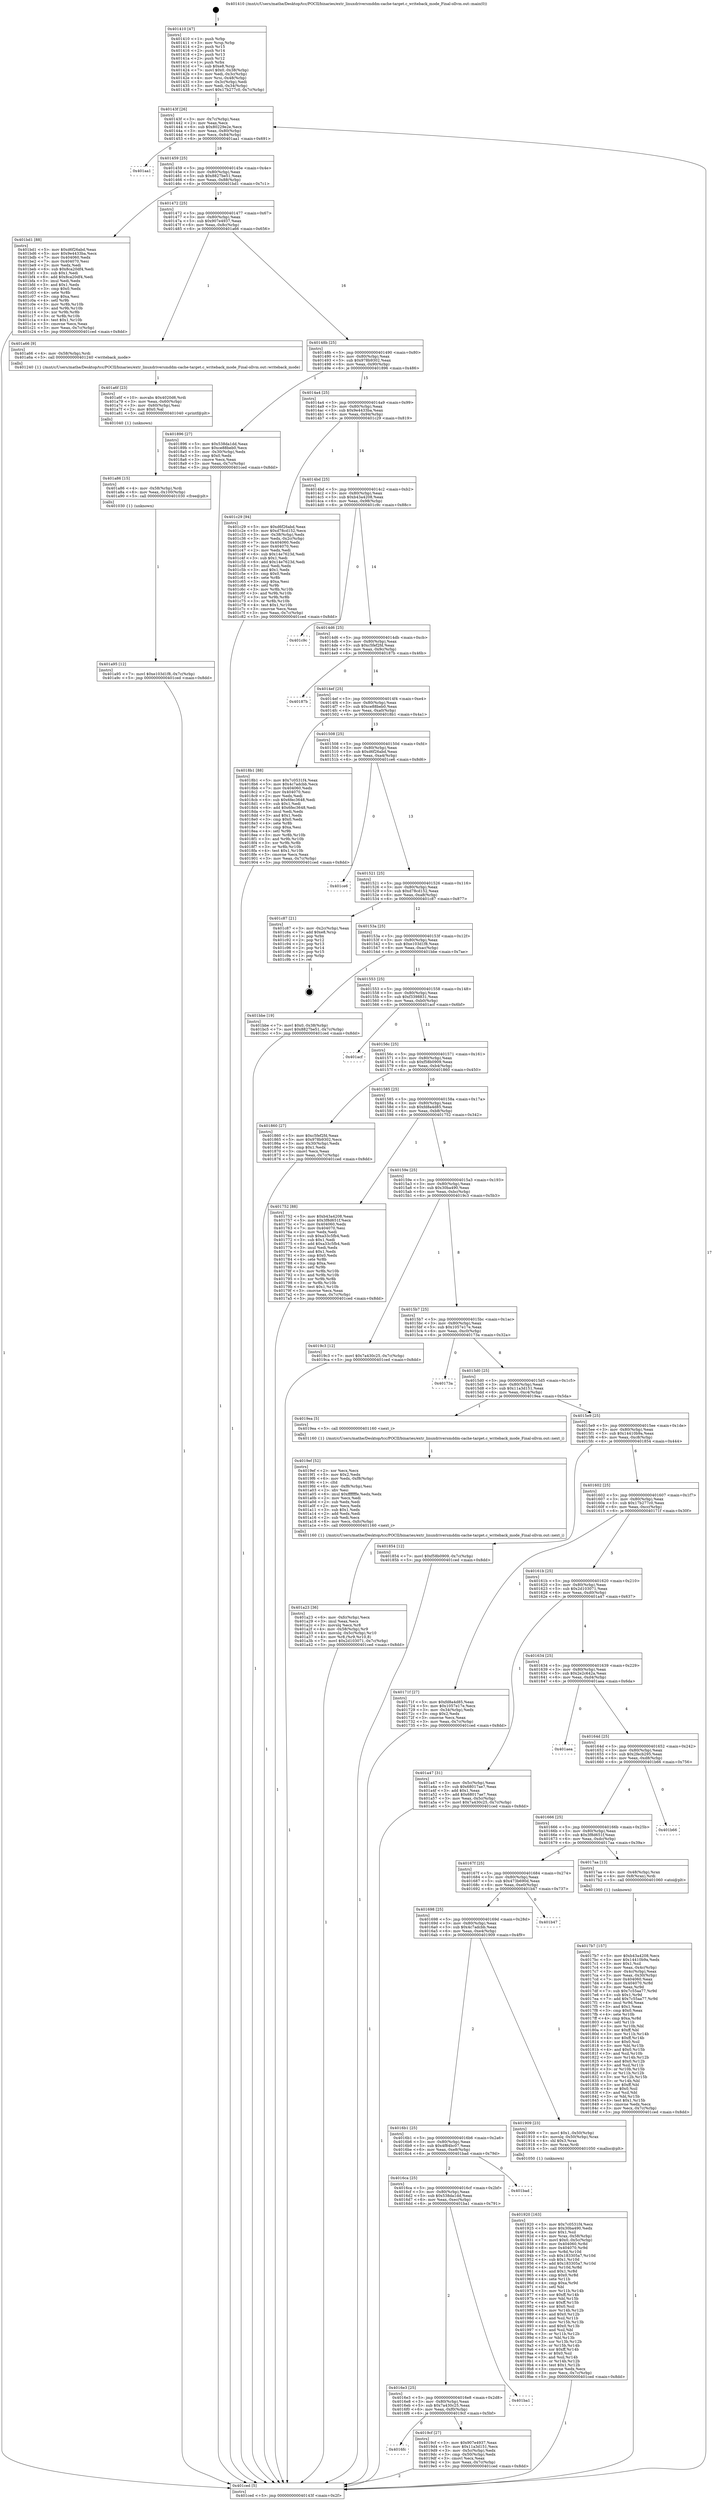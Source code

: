 digraph "0x401410" {
  label = "0x401410 (/mnt/c/Users/mathe/Desktop/tcc/POCII/binaries/extr_linuxdriversmddm-cache-target.c_writeback_mode_Final-ollvm.out::main(0))"
  labelloc = "t"
  node[shape=record]

  Entry [label="",width=0.3,height=0.3,shape=circle,fillcolor=black,style=filled]
  "0x40143f" [label="{
     0x40143f [26]\l
     | [instrs]\l
     &nbsp;&nbsp;0x40143f \<+3\>: mov -0x7c(%rbp),%eax\l
     &nbsp;&nbsp;0x401442 \<+2\>: mov %eax,%ecx\l
     &nbsp;&nbsp;0x401444 \<+6\>: sub $0x80229e2e,%ecx\l
     &nbsp;&nbsp;0x40144a \<+3\>: mov %eax,-0x80(%rbp)\l
     &nbsp;&nbsp;0x40144d \<+6\>: mov %ecx,-0x84(%rbp)\l
     &nbsp;&nbsp;0x401453 \<+6\>: je 0000000000401aa1 \<main+0x691\>\l
  }"]
  "0x401aa1" [label="{
     0x401aa1\l
  }", style=dashed]
  "0x401459" [label="{
     0x401459 [25]\l
     | [instrs]\l
     &nbsp;&nbsp;0x401459 \<+5\>: jmp 000000000040145e \<main+0x4e\>\l
     &nbsp;&nbsp;0x40145e \<+3\>: mov -0x80(%rbp),%eax\l
     &nbsp;&nbsp;0x401461 \<+5\>: sub $0x8827be51,%eax\l
     &nbsp;&nbsp;0x401466 \<+6\>: mov %eax,-0x88(%rbp)\l
     &nbsp;&nbsp;0x40146c \<+6\>: je 0000000000401bd1 \<main+0x7c1\>\l
  }"]
  Exit [label="",width=0.3,height=0.3,shape=circle,fillcolor=black,style=filled,peripheries=2]
  "0x401bd1" [label="{
     0x401bd1 [88]\l
     | [instrs]\l
     &nbsp;&nbsp;0x401bd1 \<+5\>: mov $0xd6f26abd,%eax\l
     &nbsp;&nbsp;0x401bd6 \<+5\>: mov $0x9e4433ba,%ecx\l
     &nbsp;&nbsp;0x401bdb \<+7\>: mov 0x404060,%edx\l
     &nbsp;&nbsp;0x401be2 \<+7\>: mov 0x404070,%esi\l
     &nbsp;&nbsp;0x401be9 \<+2\>: mov %edx,%edi\l
     &nbsp;&nbsp;0x401beb \<+6\>: sub $0x8ca20df4,%edi\l
     &nbsp;&nbsp;0x401bf1 \<+3\>: sub $0x1,%edi\l
     &nbsp;&nbsp;0x401bf4 \<+6\>: add $0x8ca20df4,%edi\l
     &nbsp;&nbsp;0x401bfa \<+3\>: imul %edi,%edx\l
     &nbsp;&nbsp;0x401bfd \<+3\>: and $0x1,%edx\l
     &nbsp;&nbsp;0x401c00 \<+3\>: cmp $0x0,%edx\l
     &nbsp;&nbsp;0x401c03 \<+4\>: sete %r8b\l
     &nbsp;&nbsp;0x401c07 \<+3\>: cmp $0xa,%esi\l
     &nbsp;&nbsp;0x401c0a \<+4\>: setl %r9b\l
     &nbsp;&nbsp;0x401c0e \<+3\>: mov %r8b,%r10b\l
     &nbsp;&nbsp;0x401c11 \<+3\>: and %r9b,%r10b\l
     &nbsp;&nbsp;0x401c14 \<+3\>: xor %r9b,%r8b\l
     &nbsp;&nbsp;0x401c17 \<+3\>: or %r8b,%r10b\l
     &nbsp;&nbsp;0x401c1a \<+4\>: test $0x1,%r10b\l
     &nbsp;&nbsp;0x401c1e \<+3\>: cmovne %ecx,%eax\l
     &nbsp;&nbsp;0x401c21 \<+3\>: mov %eax,-0x7c(%rbp)\l
     &nbsp;&nbsp;0x401c24 \<+5\>: jmp 0000000000401ced \<main+0x8dd\>\l
  }"]
  "0x401472" [label="{
     0x401472 [25]\l
     | [instrs]\l
     &nbsp;&nbsp;0x401472 \<+5\>: jmp 0000000000401477 \<main+0x67\>\l
     &nbsp;&nbsp;0x401477 \<+3\>: mov -0x80(%rbp),%eax\l
     &nbsp;&nbsp;0x40147a \<+5\>: sub $0x907e4937,%eax\l
     &nbsp;&nbsp;0x40147f \<+6\>: mov %eax,-0x8c(%rbp)\l
     &nbsp;&nbsp;0x401485 \<+6\>: je 0000000000401a66 \<main+0x656\>\l
  }"]
  "0x401a95" [label="{
     0x401a95 [12]\l
     | [instrs]\l
     &nbsp;&nbsp;0x401a95 \<+7\>: movl $0xe103d1f8,-0x7c(%rbp)\l
     &nbsp;&nbsp;0x401a9c \<+5\>: jmp 0000000000401ced \<main+0x8dd\>\l
  }"]
  "0x401a66" [label="{
     0x401a66 [9]\l
     | [instrs]\l
     &nbsp;&nbsp;0x401a66 \<+4\>: mov -0x58(%rbp),%rdi\l
     &nbsp;&nbsp;0x401a6a \<+5\>: call 0000000000401240 \<writeback_mode\>\l
     | [calls]\l
     &nbsp;&nbsp;0x401240 \{1\} (/mnt/c/Users/mathe/Desktop/tcc/POCII/binaries/extr_linuxdriversmddm-cache-target.c_writeback_mode_Final-ollvm.out::writeback_mode)\l
  }"]
  "0x40148b" [label="{
     0x40148b [25]\l
     | [instrs]\l
     &nbsp;&nbsp;0x40148b \<+5\>: jmp 0000000000401490 \<main+0x80\>\l
     &nbsp;&nbsp;0x401490 \<+3\>: mov -0x80(%rbp),%eax\l
     &nbsp;&nbsp;0x401493 \<+5\>: sub $0x978b9302,%eax\l
     &nbsp;&nbsp;0x401498 \<+6\>: mov %eax,-0x90(%rbp)\l
     &nbsp;&nbsp;0x40149e \<+6\>: je 0000000000401896 \<main+0x486\>\l
  }"]
  "0x401a86" [label="{
     0x401a86 [15]\l
     | [instrs]\l
     &nbsp;&nbsp;0x401a86 \<+4\>: mov -0x58(%rbp),%rdi\l
     &nbsp;&nbsp;0x401a8a \<+6\>: mov %eax,-0x100(%rbp)\l
     &nbsp;&nbsp;0x401a90 \<+5\>: call 0000000000401030 \<free@plt\>\l
     | [calls]\l
     &nbsp;&nbsp;0x401030 \{1\} (unknown)\l
  }"]
  "0x401896" [label="{
     0x401896 [27]\l
     | [instrs]\l
     &nbsp;&nbsp;0x401896 \<+5\>: mov $0x538da1dd,%eax\l
     &nbsp;&nbsp;0x40189b \<+5\>: mov $0xce88beb0,%ecx\l
     &nbsp;&nbsp;0x4018a0 \<+3\>: mov -0x30(%rbp),%edx\l
     &nbsp;&nbsp;0x4018a3 \<+3\>: cmp $0x0,%edx\l
     &nbsp;&nbsp;0x4018a6 \<+3\>: cmove %ecx,%eax\l
     &nbsp;&nbsp;0x4018a9 \<+3\>: mov %eax,-0x7c(%rbp)\l
     &nbsp;&nbsp;0x4018ac \<+5\>: jmp 0000000000401ced \<main+0x8dd\>\l
  }"]
  "0x4014a4" [label="{
     0x4014a4 [25]\l
     | [instrs]\l
     &nbsp;&nbsp;0x4014a4 \<+5\>: jmp 00000000004014a9 \<main+0x99\>\l
     &nbsp;&nbsp;0x4014a9 \<+3\>: mov -0x80(%rbp),%eax\l
     &nbsp;&nbsp;0x4014ac \<+5\>: sub $0x9e4433ba,%eax\l
     &nbsp;&nbsp;0x4014b1 \<+6\>: mov %eax,-0x94(%rbp)\l
     &nbsp;&nbsp;0x4014b7 \<+6\>: je 0000000000401c29 \<main+0x819\>\l
  }"]
  "0x401a6f" [label="{
     0x401a6f [23]\l
     | [instrs]\l
     &nbsp;&nbsp;0x401a6f \<+10\>: movabs $0x4020d6,%rdi\l
     &nbsp;&nbsp;0x401a79 \<+3\>: mov %eax,-0x60(%rbp)\l
     &nbsp;&nbsp;0x401a7c \<+3\>: mov -0x60(%rbp),%esi\l
     &nbsp;&nbsp;0x401a7f \<+2\>: mov $0x0,%al\l
     &nbsp;&nbsp;0x401a81 \<+5\>: call 0000000000401040 \<printf@plt\>\l
     | [calls]\l
     &nbsp;&nbsp;0x401040 \{1\} (unknown)\l
  }"]
  "0x401c29" [label="{
     0x401c29 [94]\l
     | [instrs]\l
     &nbsp;&nbsp;0x401c29 \<+5\>: mov $0xd6f26abd,%eax\l
     &nbsp;&nbsp;0x401c2e \<+5\>: mov $0xd78cd152,%ecx\l
     &nbsp;&nbsp;0x401c33 \<+3\>: mov -0x38(%rbp),%edx\l
     &nbsp;&nbsp;0x401c36 \<+3\>: mov %edx,-0x2c(%rbp)\l
     &nbsp;&nbsp;0x401c39 \<+7\>: mov 0x404060,%edx\l
     &nbsp;&nbsp;0x401c40 \<+7\>: mov 0x404070,%esi\l
     &nbsp;&nbsp;0x401c47 \<+2\>: mov %edx,%edi\l
     &nbsp;&nbsp;0x401c49 \<+6\>: sub $0x14e7623d,%edi\l
     &nbsp;&nbsp;0x401c4f \<+3\>: sub $0x1,%edi\l
     &nbsp;&nbsp;0x401c52 \<+6\>: add $0x14e7623d,%edi\l
     &nbsp;&nbsp;0x401c58 \<+3\>: imul %edi,%edx\l
     &nbsp;&nbsp;0x401c5b \<+3\>: and $0x1,%edx\l
     &nbsp;&nbsp;0x401c5e \<+3\>: cmp $0x0,%edx\l
     &nbsp;&nbsp;0x401c61 \<+4\>: sete %r8b\l
     &nbsp;&nbsp;0x401c65 \<+3\>: cmp $0xa,%esi\l
     &nbsp;&nbsp;0x401c68 \<+4\>: setl %r9b\l
     &nbsp;&nbsp;0x401c6c \<+3\>: mov %r8b,%r10b\l
     &nbsp;&nbsp;0x401c6f \<+3\>: and %r9b,%r10b\l
     &nbsp;&nbsp;0x401c72 \<+3\>: xor %r9b,%r8b\l
     &nbsp;&nbsp;0x401c75 \<+3\>: or %r8b,%r10b\l
     &nbsp;&nbsp;0x401c78 \<+4\>: test $0x1,%r10b\l
     &nbsp;&nbsp;0x401c7c \<+3\>: cmovne %ecx,%eax\l
     &nbsp;&nbsp;0x401c7f \<+3\>: mov %eax,-0x7c(%rbp)\l
     &nbsp;&nbsp;0x401c82 \<+5\>: jmp 0000000000401ced \<main+0x8dd\>\l
  }"]
  "0x4014bd" [label="{
     0x4014bd [25]\l
     | [instrs]\l
     &nbsp;&nbsp;0x4014bd \<+5\>: jmp 00000000004014c2 \<main+0xb2\>\l
     &nbsp;&nbsp;0x4014c2 \<+3\>: mov -0x80(%rbp),%eax\l
     &nbsp;&nbsp;0x4014c5 \<+5\>: sub $0xb43a4208,%eax\l
     &nbsp;&nbsp;0x4014ca \<+6\>: mov %eax,-0x98(%rbp)\l
     &nbsp;&nbsp;0x4014d0 \<+6\>: je 0000000000401c9c \<main+0x88c\>\l
  }"]
  "0x401a23" [label="{
     0x401a23 [36]\l
     | [instrs]\l
     &nbsp;&nbsp;0x401a23 \<+6\>: mov -0xfc(%rbp),%ecx\l
     &nbsp;&nbsp;0x401a29 \<+3\>: imul %eax,%ecx\l
     &nbsp;&nbsp;0x401a2c \<+3\>: movslq %ecx,%r8\l
     &nbsp;&nbsp;0x401a2f \<+4\>: mov -0x58(%rbp),%r9\l
     &nbsp;&nbsp;0x401a33 \<+4\>: movslq -0x5c(%rbp),%r10\l
     &nbsp;&nbsp;0x401a37 \<+4\>: mov %r8,(%r9,%r10,8)\l
     &nbsp;&nbsp;0x401a3b \<+7\>: movl $0x2d103071,-0x7c(%rbp)\l
     &nbsp;&nbsp;0x401a42 \<+5\>: jmp 0000000000401ced \<main+0x8dd\>\l
  }"]
  "0x401c9c" [label="{
     0x401c9c\l
  }", style=dashed]
  "0x4014d6" [label="{
     0x4014d6 [25]\l
     | [instrs]\l
     &nbsp;&nbsp;0x4014d6 \<+5\>: jmp 00000000004014db \<main+0xcb\>\l
     &nbsp;&nbsp;0x4014db \<+3\>: mov -0x80(%rbp),%eax\l
     &nbsp;&nbsp;0x4014de \<+5\>: sub $0xc5fef2fd,%eax\l
     &nbsp;&nbsp;0x4014e3 \<+6\>: mov %eax,-0x9c(%rbp)\l
     &nbsp;&nbsp;0x4014e9 \<+6\>: je 000000000040187b \<main+0x46b\>\l
  }"]
  "0x4019ef" [label="{
     0x4019ef [52]\l
     | [instrs]\l
     &nbsp;&nbsp;0x4019ef \<+2\>: xor %ecx,%ecx\l
     &nbsp;&nbsp;0x4019f1 \<+5\>: mov $0x2,%edx\l
     &nbsp;&nbsp;0x4019f6 \<+6\>: mov %edx,-0xf8(%rbp)\l
     &nbsp;&nbsp;0x4019fc \<+1\>: cltd\l
     &nbsp;&nbsp;0x4019fd \<+6\>: mov -0xf8(%rbp),%esi\l
     &nbsp;&nbsp;0x401a03 \<+2\>: idiv %esi\l
     &nbsp;&nbsp;0x401a05 \<+6\>: imul $0xfffffffe,%edx,%edx\l
     &nbsp;&nbsp;0x401a0b \<+2\>: mov %ecx,%edi\l
     &nbsp;&nbsp;0x401a0d \<+2\>: sub %edx,%edi\l
     &nbsp;&nbsp;0x401a0f \<+2\>: mov %ecx,%edx\l
     &nbsp;&nbsp;0x401a11 \<+3\>: sub $0x1,%edx\l
     &nbsp;&nbsp;0x401a14 \<+2\>: add %edx,%edi\l
     &nbsp;&nbsp;0x401a16 \<+2\>: sub %edi,%ecx\l
     &nbsp;&nbsp;0x401a18 \<+6\>: mov %ecx,-0xfc(%rbp)\l
     &nbsp;&nbsp;0x401a1e \<+5\>: call 0000000000401160 \<next_i\>\l
     | [calls]\l
     &nbsp;&nbsp;0x401160 \{1\} (/mnt/c/Users/mathe/Desktop/tcc/POCII/binaries/extr_linuxdriversmddm-cache-target.c_writeback_mode_Final-ollvm.out::next_i)\l
  }"]
  "0x40187b" [label="{
     0x40187b\l
  }", style=dashed]
  "0x4014ef" [label="{
     0x4014ef [25]\l
     | [instrs]\l
     &nbsp;&nbsp;0x4014ef \<+5\>: jmp 00000000004014f4 \<main+0xe4\>\l
     &nbsp;&nbsp;0x4014f4 \<+3\>: mov -0x80(%rbp),%eax\l
     &nbsp;&nbsp;0x4014f7 \<+5\>: sub $0xce88beb0,%eax\l
     &nbsp;&nbsp;0x4014fc \<+6\>: mov %eax,-0xa0(%rbp)\l
     &nbsp;&nbsp;0x401502 \<+6\>: je 00000000004018b1 \<main+0x4a1\>\l
  }"]
  "0x4016fc" [label="{
     0x4016fc\l
  }", style=dashed]
  "0x4018b1" [label="{
     0x4018b1 [88]\l
     | [instrs]\l
     &nbsp;&nbsp;0x4018b1 \<+5\>: mov $0x7c0531f4,%eax\l
     &nbsp;&nbsp;0x4018b6 \<+5\>: mov $0x4c7adcbb,%ecx\l
     &nbsp;&nbsp;0x4018bb \<+7\>: mov 0x404060,%edx\l
     &nbsp;&nbsp;0x4018c2 \<+7\>: mov 0x404070,%esi\l
     &nbsp;&nbsp;0x4018c9 \<+2\>: mov %edx,%edi\l
     &nbsp;&nbsp;0x4018cb \<+6\>: sub $0x6fec3648,%edi\l
     &nbsp;&nbsp;0x4018d1 \<+3\>: sub $0x1,%edi\l
     &nbsp;&nbsp;0x4018d4 \<+6\>: add $0x6fec3648,%edi\l
     &nbsp;&nbsp;0x4018da \<+3\>: imul %edi,%edx\l
     &nbsp;&nbsp;0x4018dd \<+3\>: and $0x1,%edx\l
     &nbsp;&nbsp;0x4018e0 \<+3\>: cmp $0x0,%edx\l
     &nbsp;&nbsp;0x4018e3 \<+4\>: sete %r8b\l
     &nbsp;&nbsp;0x4018e7 \<+3\>: cmp $0xa,%esi\l
     &nbsp;&nbsp;0x4018ea \<+4\>: setl %r9b\l
     &nbsp;&nbsp;0x4018ee \<+3\>: mov %r8b,%r10b\l
     &nbsp;&nbsp;0x4018f1 \<+3\>: and %r9b,%r10b\l
     &nbsp;&nbsp;0x4018f4 \<+3\>: xor %r9b,%r8b\l
     &nbsp;&nbsp;0x4018f7 \<+3\>: or %r8b,%r10b\l
     &nbsp;&nbsp;0x4018fa \<+4\>: test $0x1,%r10b\l
     &nbsp;&nbsp;0x4018fe \<+3\>: cmovne %ecx,%eax\l
     &nbsp;&nbsp;0x401901 \<+3\>: mov %eax,-0x7c(%rbp)\l
     &nbsp;&nbsp;0x401904 \<+5\>: jmp 0000000000401ced \<main+0x8dd\>\l
  }"]
  "0x401508" [label="{
     0x401508 [25]\l
     | [instrs]\l
     &nbsp;&nbsp;0x401508 \<+5\>: jmp 000000000040150d \<main+0xfd\>\l
     &nbsp;&nbsp;0x40150d \<+3\>: mov -0x80(%rbp),%eax\l
     &nbsp;&nbsp;0x401510 \<+5\>: sub $0xd6f26abd,%eax\l
     &nbsp;&nbsp;0x401515 \<+6\>: mov %eax,-0xa4(%rbp)\l
     &nbsp;&nbsp;0x40151b \<+6\>: je 0000000000401ce6 \<main+0x8d6\>\l
  }"]
  "0x4019cf" [label="{
     0x4019cf [27]\l
     | [instrs]\l
     &nbsp;&nbsp;0x4019cf \<+5\>: mov $0x907e4937,%eax\l
     &nbsp;&nbsp;0x4019d4 \<+5\>: mov $0x11a3d151,%ecx\l
     &nbsp;&nbsp;0x4019d9 \<+3\>: mov -0x5c(%rbp),%edx\l
     &nbsp;&nbsp;0x4019dc \<+3\>: cmp -0x50(%rbp),%edx\l
     &nbsp;&nbsp;0x4019df \<+3\>: cmovl %ecx,%eax\l
     &nbsp;&nbsp;0x4019e2 \<+3\>: mov %eax,-0x7c(%rbp)\l
     &nbsp;&nbsp;0x4019e5 \<+5\>: jmp 0000000000401ced \<main+0x8dd\>\l
  }"]
  "0x401ce6" [label="{
     0x401ce6\l
  }", style=dashed]
  "0x401521" [label="{
     0x401521 [25]\l
     | [instrs]\l
     &nbsp;&nbsp;0x401521 \<+5\>: jmp 0000000000401526 \<main+0x116\>\l
     &nbsp;&nbsp;0x401526 \<+3\>: mov -0x80(%rbp),%eax\l
     &nbsp;&nbsp;0x401529 \<+5\>: sub $0xd78cd152,%eax\l
     &nbsp;&nbsp;0x40152e \<+6\>: mov %eax,-0xa8(%rbp)\l
     &nbsp;&nbsp;0x401534 \<+6\>: je 0000000000401c87 \<main+0x877\>\l
  }"]
  "0x4016e3" [label="{
     0x4016e3 [25]\l
     | [instrs]\l
     &nbsp;&nbsp;0x4016e3 \<+5\>: jmp 00000000004016e8 \<main+0x2d8\>\l
     &nbsp;&nbsp;0x4016e8 \<+3\>: mov -0x80(%rbp),%eax\l
     &nbsp;&nbsp;0x4016eb \<+5\>: sub $0x7a430c25,%eax\l
     &nbsp;&nbsp;0x4016f0 \<+6\>: mov %eax,-0xf0(%rbp)\l
     &nbsp;&nbsp;0x4016f6 \<+6\>: je 00000000004019cf \<main+0x5bf\>\l
  }"]
  "0x401c87" [label="{
     0x401c87 [21]\l
     | [instrs]\l
     &nbsp;&nbsp;0x401c87 \<+3\>: mov -0x2c(%rbp),%eax\l
     &nbsp;&nbsp;0x401c8a \<+7\>: add $0xe8,%rsp\l
     &nbsp;&nbsp;0x401c91 \<+1\>: pop %rbx\l
     &nbsp;&nbsp;0x401c92 \<+2\>: pop %r12\l
     &nbsp;&nbsp;0x401c94 \<+2\>: pop %r13\l
     &nbsp;&nbsp;0x401c96 \<+2\>: pop %r14\l
     &nbsp;&nbsp;0x401c98 \<+2\>: pop %r15\l
     &nbsp;&nbsp;0x401c9a \<+1\>: pop %rbp\l
     &nbsp;&nbsp;0x401c9b \<+1\>: ret\l
  }"]
  "0x40153a" [label="{
     0x40153a [25]\l
     | [instrs]\l
     &nbsp;&nbsp;0x40153a \<+5\>: jmp 000000000040153f \<main+0x12f\>\l
     &nbsp;&nbsp;0x40153f \<+3\>: mov -0x80(%rbp),%eax\l
     &nbsp;&nbsp;0x401542 \<+5\>: sub $0xe103d1f8,%eax\l
     &nbsp;&nbsp;0x401547 \<+6\>: mov %eax,-0xac(%rbp)\l
     &nbsp;&nbsp;0x40154d \<+6\>: je 0000000000401bbe \<main+0x7ae\>\l
  }"]
  "0x401ba1" [label="{
     0x401ba1\l
  }", style=dashed]
  "0x401bbe" [label="{
     0x401bbe [19]\l
     | [instrs]\l
     &nbsp;&nbsp;0x401bbe \<+7\>: movl $0x0,-0x38(%rbp)\l
     &nbsp;&nbsp;0x401bc5 \<+7\>: movl $0x8827be51,-0x7c(%rbp)\l
     &nbsp;&nbsp;0x401bcc \<+5\>: jmp 0000000000401ced \<main+0x8dd\>\l
  }"]
  "0x401553" [label="{
     0x401553 [25]\l
     | [instrs]\l
     &nbsp;&nbsp;0x401553 \<+5\>: jmp 0000000000401558 \<main+0x148\>\l
     &nbsp;&nbsp;0x401558 \<+3\>: mov -0x80(%rbp),%eax\l
     &nbsp;&nbsp;0x40155b \<+5\>: sub $0xf3398831,%eax\l
     &nbsp;&nbsp;0x401560 \<+6\>: mov %eax,-0xb0(%rbp)\l
     &nbsp;&nbsp;0x401566 \<+6\>: je 0000000000401acf \<main+0x6bf\>\l
  }"]
  "0x4016ca" [label="{
     0x4016ca [25]\l
     | [instrs]\l
     &nbsp;&nbsp;0x4016ca \<+5\>: jmp 00000000004016cf \<main+0x2bf\>\l
     &nbsp;&nbsp;0x4016cf \<+3\>: mov -0x80(%rbp),%eax\l
     &nbsp;&nbsp;0x4016d2 \<+5\>: sub $0x538da1dd,%eax\l
     &nbsp;&nbsp;0x4016d7 \<+6\>: mov %eax,-0xec(%rbp)\l
     &nbsp;&nbsp;0x4016dd \<+6\>: je 0000000000401ba1 \<main+0x791\>\l
  }"]
  "0x401acf" [label="{
     0x401acf\l
  }", style=dashed]
  "0x40156c" [label="{
     0x40156c [25]\l
     | [instrs]\l
     &nbsp;&nbsp;0x40156c \<+5\>: jmp 0000000000401571 \<main+0x161\>\l
     &nbsp;&nbsp;0x401571 \<+3\>: mov -0x80(%rbp),%eax\l
     &nbsp;&nbsp;0x401574 \<+5\>: sub $0xf58b0909,%eax\l
     &nbsp;&nbsp;0x401579 \<+6\>: mov %eax,-0xb4(%rbp)\l
     &nbsp;&nbsp;0x40157f \<+6\>: je 0000000000401860 \<main+0x450\>\l
  }"]
  "0x401bad" [label="{
     0x401bad\l
  }", style=dashed]
  "0x401860" [label="{
     0x401860 [27]\l
     | [instrs]\l
     &nbsp;&nbsp;0x401860 \<+5\>: mov $0xc5fef2fd,%eax\l
     &nbsp;&nbsp;0x401865 \<+5\>: mov $0x978b9302,%ecx\l
     &nbsp;&nbsp;0x40186a \<+3\>: mov -0x30(%rbp),%edx\l
     &nbsp;&nbsp;0x40186d \<+3\>: cmp $0x1,%edx\l
     &nbsp;&nbsp;0x401870 \<+3\>: cmovl %ecx,%eax\l
     &nbsp;&nbsp;0x401873 \<+3\>: mov %eax,-0x7c(%rbp)\l
     &nbsp;&nbsp;0x401876 \<+5\>: jmp 0000000000401ced \<main+0x8dd\>\l
  }"]
  "0x401585" [label="{
     0x401585 [25]\l
     | [instrs]\l
     &nbsp;&nbsp;0x401585 \<+5\>: jmp 000000000040158a \<main+0x17a\>\l
     &nbsp;&nbsp;0x40158a \<+3\>: mov -0x80(%rbp),%eax\l
     &nbsp;&nbsp;0x40158d \<+5\>: sub $0xfd8a4d85,%eax\l
     &nbsp;&nbsp;0x401592 \<+6\>: mov %eax,-0xb8(%rbp)\l
     &nbsp;&nbsp;0x401598 \<+6\>: je 0000000000401752 \<main+0x342\>\l
  }"]
  "0x401920" [label="{
     0x401920 [163]\l
     | [instrs]\l
     &nbsp;&nbsp;0x401920 \<+5\>: mov $0x7c0531f4,%ecx\l
     &nbsp;&nbsp;0x401925 \<+5\>: mov $0x30ba490,%edx\l
     &nbsp;&nbsp;0x40192a \<+3\>: mov $0x1,%sil\l
     &nbsp;&nbsp;0x40192d \<+4\>: mov %rax,-0x58(%rbp)\l
     &nbsp;&nbsp;0x401931 \<+7\>: movl $0x0,-0x5c(%rbp)\l
     &nbsp;&nbsp;0x401938 \<+8\>: mov 0x404060,%r8d\l
     &nbsp;&nbsp;0x401940 \<+8\>: mov 0x404070,%r9d\l
     &nbsp;&nbsp;0x401948 \<+3\>: mov %r8d,%r10d\l
     &nbsp;&nbsp;0x40194b \<+7\>: sub $0x183305a7,%r10d\l
     &nbsp;&nbsp;0x401952 \<+4\>: sub $0x1,%r10d\l
     &nbsp;&nbsp;0x401956 \<+7\>: add $0x183305a7,%r10d\l
     &nbsp;&nbsp;0x40195d \<+4\>: imul %r10d,%r8d\l
     &nbsp;&nbsp;0x401961 \<+4\>: and $0x1,%r8d\l
     &nbsp;&nbsp;0x401965 \<+4\>: cmp $0x0,%r8d\l
     &nbsp;&nbsp;0x401969 \<+4\>: sete %r11b\l
     &nbsp;&nbsp;0x40196d \<+4\>: cmp $0xa,%r9d\l
     &nbsp;&nbsp;0x401971 \<+3\>: setl %bl\l
     &nbsp;&nbsp;0x401974 \<+3\>: mov %r11b,%r14b\l
     &nbsp;&nbsp;0x401977 \<+4\>: xor $0xff,%r14b\l
     &nbsp;&nbsp;0x40197b \<+3\>: mov %bl,%r15b\l
     &nbsp;&nbsp;0x40197e \<+4\>: xor $0xff,%r15b\l
     &nbsp;&nbsp;0x401982 \<+4\>: xor $0x0,%sil\l
     &nbsp;&nbsp;0x401986 \<+3\>: mov %r14b,%r12b\l
     &nbsp;&nbsp;0x401989 \<+4\>: and $0x0,%r12b\l
     &nbsp;&nbsp;0x40198d \<+3\>: and %sil,%r11b\l
     &nbsp;&nbsp;0x401990 \<+3\>: mov %r15b,%r13b\l
     &nbsp;&nbsp;0x401993 \<+4\>: and $0x0,%r13b\l
     &nbsp;&nbsp;0x401997 \<+3\>: and %sil,%bl\l
     &nbsp;&nbsp;0x40199a \<+3\>: or %r11b,%r12b\l
     &nbsp;&nbsp;0x40199d \<+3\>: or %bl,%r13b\l
     &nbsp;&nbsp;0x4019a0 \<+3\>: xor %r13b,%r12b\l
     &nbsp;&nbsp;0x4019a3 \<+3\>: or %r15b,%r14b\l
     &nbsp;&nbsp;0x4019a6 \<+4\>: xor $0xff,%r14b\l
     &nbsp;&nbsp;0x4019aa \<+4\>: or $0x0,%sil\l
     &nbsp;&nbsp;0x4019ae \<+3\>: and %sil,%r14b\l
     &nbsp;&nbsp;0x4019b1 \<+3\>: or %r14b,%r12b\l
     &nbsp;&nbsp;0x4019b4 \<+4\>: test $0x1,%r12b\l
     &nbsp;&nbsp;0x4019b8 \<+3\>: cmovne %edx,%ecx\l
     &nbsp;&nbsp;0x4019bb \<+3\>: mov %ecx,-0x7c(%rbp)\l
     &nbsp;&nbsp;0x4019be \<+5\>: jmp 0000000000401ced \<main+0x8dd\>\l
  }"]
  "0x401752" [label="{
     0x401752 [88]\l
     | [instrs]\l
     &nbsp;&nbsp;0x401752 \<+5\>: mov $0xb43a4208,%eax\l
     &nbsp;&nbsp;0x401757 \<+5\>: mov $0x3f8d651f,%ecx\l
     &nbsp;&nbsp;0x40175c \<+7\>: mov 0x404060,%edx\l
     &nbsp;&nbsp;0x401763 \<+7\>: mov 0x404070,%esi\l
     &nbsp;&nbsp;0x40176a \<+2\>: mov %edx,%edi\l
     &nbsp;&nbsp;0x40176c \<+6\>: sub $0xa33c5fb4,%edi\l
     &nbsp;&nbsp;0x401772 \<+3\>: sub $0x1,%edi\l
     &nbsp;&nbsp;0x401775 \<+6\>: add $0xa33c5fb4,%edi\l
     &nbsp;&nbsp;0x40177b \<+3\>: imul %edi,%edx\l
     &nbsp;&nbsp;0x40177e \<+3\>: and $0x1,%edx\l
     &nbsp;&nbsp;0x401781 \<+3\>: cmp $0x0,%edx\l
     &nbsp;&nbsp;0x401784 \<+4\>: sete %r8b\l
     &nbsp;&nbsp;0x401788 \<+3\>: cmp $0xa,%esi\l
     &nbsp;&nbsp;0x40178b \<+4\>: setl %r9b\l
     &nbsp;&nbsp;0x40178f \<+3\>: mov %r8b,%r10b\l
     &nbsp;&nbsp;0x401792 \<+3\>: and %r9b,%r10b\l
     &nbsp;&nbsp;0x401795 \<+3\>: xor %r9b,%r8b\l
     &nbsp;&nbsp;0x401798 \<+3\>: or %r8b,%r10b\l
     &nbsp;&nbsp;0x40179b \<+4\>: test $0x1,%r10b\l
     &nbsp;&nbsp;0x40179f \<+3\>: cmovne %ecx,%eax\l
     &nbsp;&nbsp;0x4017a2 \<+3\>: mov %eax,-0x7c(%rbp)\l
     &nbsp;&nbsp;0x4017a5 \<+5\>: jmp 0000000000401ced \<main+0x8dd\>\l
  }"]
  "0x40159e" [label="{
     0x40159e [25]\l
     | [instrs]\l
     &nbsp;&nbsp;0x40159e \<+5\>: jmp 00000000004015a3 \<main+0x193\>\l
     &nbsp;&nbsp;0x4015a3 \<+3\>: mov -0x80(%rbp),%eax\l
     &nbsp;&nbsp;0x4015a6 \<+5\>: sub $0x30ba490,%eax\l
     &nbsp;&nbsp;0x4015ab \<+6\>: mov %eax,-0xbc(%rbp)\l
     &nbsp;&nbsp;0x4015b1 \<+6\>: je 00000000004019c3 \<main+0x5b3\>\l
  }"]
  "0x4016b1" [label="{
     0x4016b1 [25]\l
     | [instrs]\l
     &nbsp;&nbsp;0x4016b1 \<+5\>: jmp 00000000004016b6 \<main+0x2a6\>\l
     &nbsp;&nbsp;0x4016b6 \<+3\>: mov -0x80(%rbp),%eax\l
     &nbsp;&nbsp;0x4016b9 \<+5\>: sub $0x4f84bc07,%eax\l
     &nbsp;&nbsp;0x4016be \<+6\>: mov %eax,-0xe8(%rbp)\l
     &nbsp;&nbsp;0x4016c4 \<+6\>: je 0000000000401bad \<main+0x79d\>\l
  }"]
  "0x4019c3" [label="{
     0x4019c3 [12]\l
     | [instrs]\l
     &nbsp;&nbsp;0x4019c3 \<+7\>: movl $0x7a430c25,-0x7c(%rbp)\l
     &nbsp;&nbsp;0x4019ca \<+5\>: jmp 0000000000401ced \<main+0x8dd\>\l
  }"]
  "0x4015b7" [label="{
     0x4015b7 [25]\l
     | [instrs]\l
     &nbsp;&nbsp;0x4015b7 \<+5\>: jmp 00000000004015bc \<main+0x1ac\>\l
     &nbsp;&nbsp;0x4015bc \<+3\>: mov -0x80(%rbp),%eax\l
     &nbsp;&nbsp;0x4015bf \<+5\>: sub $0x1057e17e,%eax\l
     &nbsp;&nbsp;0x4015c4 \<+6\>: mov %eax,-0xc0(%rbp)\l
     &nbsp;&nbsp;0x4015ca \<+6\>: je 000000000040173a \<main+0x32a\>\l
  }"]
  "0x401909" [label="{
     0x401909 [23]\l
     | [instrs]\l
     &nbsp;&nbsp;0x401909 \<+7\>: movl $0x1,-0x50(%rbp)\l
     &nbsp;&nbsp;0x401910 \<+4\>: movslq -0x50(%rbp),%rax\l
     &nbsp;&nbsp;0x401914 \<+4\>: shl $0x3,%rax\l
     &nbsp;&nbsp;0x401918 \<+3\>: mov %rax,%rdi\l
     &nbsp;&nbsp;0x40191b \<+5\>: call 0000000000401050 \<malloc@plt\>\l
     | [calls]\l
     &nbsp;&nbsp;0x401050 \{1\} (unknown)\l
  }"]
  "0x40173a" [label="{
     0x40173a\l
  }", style=dashed]
  "0x4015d0" [label="{
     0x4015d0 [25]\l
     | [instrs]\l
     &nbsp;&nbsp;0x4015d0 \<+5\>: jmp 00000000004015d5 \<main+0x1c5\>\l
     &nbsp;&nbsp;0x4015d5 \<+3\>: mov -0x80(%rbp),%eax\l
     &nbsp;&nbsp;0x4015d8 \<+5\>: sub $0x11a3d151,%eax\l
     &nbsp;&nbsp;0x4015dd \<+6\>: mov %eax,-0xc4(%rbp)\l
     &nbsp;&nbsp;0x4015e3 \<+6\>: je 00000000004019ea \<main+0x5da\>\l
  }"]
  "0x401698" [label="{
     0x401698 [25]\l
     | [instrs]\l
     &nbsp;&nbsp;0x401698 \<+5\>: jmp 000000000040169d \<main+0x28d\>\l
     &nbsp;&nbsp;0x40169d \<+3\>: mov -0x80(%rbp),%eax\l
     &nbsp;&nbsp;0x4016a0 \<+5\>: sub $0x4c7adcbb,%eax\l
     &nbsp;&nbsp;0x4016a5 \<+6\>: mov %eax,-0xe4(%rbp)\l
     &nbsp;&nbsp;0x4016ab \<+6\>: je 0000000000401909 \<main+0x4f9\>\l
  }"]
  "0x4019ea" [label="{
     0x4019ea [5]\l
     | [instrs]\l
     &nbsp;&nbsp;0x4019ea \<+5\>: call 0000000000401160 \<next_i\>\l
     | [calls]\l
     &nbsp;&nbsp;0x401160 \{1\} (/mnt/c/Users/mathe/Desktop/tcc/POCII/binaries/extr_linuxdriversmddm-cache-target.c_writeback_mode_Final-ollvm.out::next_i)\l
  }"]
  "0x4015e9" [label="{
     0x4015e9 [25]\l
     | [instrs]\l
     &nbsp;&nbsp;0x4015e9 \<+5\>: jmp 00000000004015ee \<main+0x1de\>\l
     &nbsp;&nbsp;0x4015ee \<+3\>: mov -0x80(%rbp),%eax\l
     &nbsp;&nbsp;0x4015f1 \<+5\>: sub $0x14410b9a,%eax\l
     &nbsp;&nbsp;0x4015f6 \<+6\>: mov %eax,-0xc8(%rbp)\l
     &nbsp;&nbsp;0x4015fc \<+6\>: je 0000000000401854 \<main+0x444\>\l
  }"]
  "0x401b47" [label="{
     0x401b47\l
  }", style=dashed]
  "0x401854" [label="{
     0x401854 [12]\l
     | [instrs]\l
     &nbsp;&nbsp;0x401854 \<+7\>: movl $0xf58b0909,-0x7c(%rbp)\l
     &nbsp;&nbsp;0x40185b \<+5\>: jmp 0000000000401ced \<main+0x8dd\>\l
  }"]
  "0x401602" [label="{
     0x401602 [25]\l
     | [instrs]\l
     &nbsp;&nbsp;0x401602 \<+5\>: jmp 0000000000401607 \<main+0x1f7\>\l
     &nbsp;&nbsp;0x401607 \<+3\>: mov -0x80(%rbp),%eax\l
     &nbsp;&nbsp;0x40160a \<+5\>: sub $0x17b277c0,%eax\l
     &nbsp;&nbsp;0x40160f \<+6\>: mov %eax,-0xcc(%rbp)\l
     &nbsp;&nbsp;0x401615 \<+6\>: je 000000000040171f \<main+0x30f\>\l
  }"]
  "0x4017b7" [label="{
     0x4017b7 [157]\l
     | [instrs]\l
     &nbsp;&nbsp;0x4017b7 \<+5\>: mov $0xb43a4208,%ecx\l
     &nbsp;&nbsp;0x4017bc \<+5\>: mov $0x14410b9a,%edx\l
     &nbsp;&nbsp;0x4017c1 \<+3\>: mov $0x1,%sil\l
     &nbsp;&nbsp;0x4017c4 \<+3\>: mov %eax,-0x4c(%rbp)\l
     &nbsp;&nbsp;0x4017c7 \<+3\>: mov -0x4c(%rbp),%eax\l
     &nbsp;&nbsp;0x4017ca \<+3\>: mov %eax,-0x30(%rbp)\l
     &nbsp;&nbsp;0x4017cd \<+7\>: mov 0x404060,%eax\l
     &nbsp;&nbsp;0x4017d4 \<+8\>: mov 0x404070,%r8d\l
     &nbsp;&nbsp;0x4017dc \<+3\>: mov %eax,%r9d\l
     &nbsp;&nbsp;0x4017df \<+7\>: sub $0x7c55aa77,%r9d\l
     &nbsp;&nbsp;0x4017e6 \<+4\>: sub $0x1,%r9d\l
     &nbsp;&nbsp;0x4017ea \<+7\>: add $0x7c55aa77,%r9d\l
     &nbsp;&nbsp;0x4017f1 \<+4\>: imul %r9d,%eax\l
     &nbsp;&nbsp;0x4017f5 \<+3\>: and $0x1,%eax\l
     &nbsp;&nbsp;0x4017f8 \<+3\>: cmp $0x0,%eax\l
     &nbsp;&nbsp;0x4017fb \<+4\>: sete %r10b\l
     &nbsp;&nbsp;0x4017ff \<+4\>: cmp $0xa,%r8d\l
     &nbsp;&nbsp;0x401803 \<+4\>: setl %r11b\l
     &nbsp;&nbsp;0x401807 \<+3\>: mov %r10b,%bl\l
     &nbsp;&nbsp;0x40180a \<+3\>: xor $0xff,%bl\l
     &nbsp;&nbsp;0x40180d \<+3\>: mov %r11b,%r14b\l
     &nbsp;&nbsp;0x401810 \<+4\>: xor $0xff,%r14b\l
     &nbsp;&nbsp;0x401814 \<+4\>: xor $0x0,%sil\l
     &nbsp;&nbsp;0x401818 \<+3\>: mov %bl,%r15b\l
     &nbsp;&nbsp;0x40181b \<+4\>: and $0x0,%r15b\l
     &nbsp;&nbsp;0x40181f \<+3\>: and %sil,%r10b\l
     &nbsp;&nbsp;0x401822 \<+3\>: mov %r14b,%r12b\l
     &nbsp;&nbsp;0x401825 \<+4\>: and $0x0,%r12b\l
     &nbsp;&nbsp;0x401829 \<+3\>: and %sil,%r11b\l
     &nbsp;&nbsp;0x40182c \<+3\>: or %r10b,%r15b\l
     &nbsp;&nbsp;0x40182f \<+3\>: or %r11b,%r12b\l
     &nbsp;&nbsp;0x401832 \<+3\>: xor %r12b,%r15b\l
     &nbsp;&nbsp;0x401835 \<+3\>: or %r14b,%bl\l
     &nbsp;&nbsp;0x401838 \<+3\>: xor $0xff,%bl\l
     &nbsp;&nbsp;0x40183b \<+4\>: or $0x0,%sil\l
     &nbsp;&nbsp;0x40183f \<+3\>: and %sil,%bl\l
     &nbsp;&nbsp;0x401842 \<+3\>: or %bl,%r15b\l
     &nbsp;&nbsp;0x401845 \<+4\>: test $0x1,%r15b\l
     &nbsp;&nbsp;0x401849 \<+3\>: cmovne %edx,%ecx\l
     &nbsp;&nbsp;0x40184c \<+3\>: mov %ecx,-0x7c(%rbp)\l
     &nbsp;&nbsp;0x40184f \<+5\>: jmp 0000000000401ced \<main+0x8dd\>\l
  }"]
  "0x40171f" [label="{
     0x40171f [27]\l
     | [instrs]\l
     &nbsp;&nbsp;0x40171f \<+5\>: mov $0xfd8a4d85,%eax\l
     &nbsp;&nbsp;0x401724 \<+5\>: mov $0x1057e17e,%ecx\l
     &nbsp;&nbsp;0x401729 \<+3\>: mov -0x34(%rbp),%edx\l
     &nbsp;&nbsp;0x40172c \<+3\>: cmp $0x2,%edx\l
     &nbsp;&nbsp;0x40172f \<+3\>: cmovne %ecx,%eax\l
     &nbsp;&nbsp;0x401732 \<+3\>: mov %eax,-0x7c(%rbp)\l
     &nbsp;&nbsp;0x401735 \<+5\>: jmp 0000000000401ced \<main+0x8dd\>\l
  }"]
  "0x40161b" [label="{
     0x40161b [25]\l
     | [instrs]\l
     &nbsp;&nbsp;0x40161b \<+5\>: jmp 0000000000401620 \<main+0x210\>\l
     &nbsp;&nbsp;0x401620 \<+3\>: mov -0x80(%rbp),%eax\l
     &nbsp;&nbsp;0x401623 \<+5\>: sub $0x2d103071,%eax\l
     &nbsp;&nbsp;0x401628 \<+6\>: mov %eax,-0xd0(%rbp)\l
     &nbsp;&nbsp;0x40162e \<+6\>: je 0000000000401a47 \<main+0x637\>\l
  }"]
  "0x401ced" [label="{
     0x401ced [5]\l
     | [instrs]\l
     &nbsp;&nbsp;0x401ced \<+5\>: jmp 000000000040143f \<main+0x2f\>\l
  }"]
  "0x401410" [label="{
     0x401410 [47]\l
     | [instrs]\l
     &nbsp;&nbsp;0x401410 \<+1\>: push %rbp\l
     &nbsp;&nbsp;0x401411 \<+3\>: mov %rsp,%rbp\l
     &nbsp;&nbsp;0x401414 \<+2\>: push %r15\l
     &nbsp;&nbsp;0x401416 \<+2\>: push %r14\l
     &nbsp;&nbsp;0x401418 \<+2\>: push %r13\l
     &nbsp;&nbsp;0x40141a \<+2\>: push %r12\l
     &nbsp;&nbsp;0x40141c \<+1\>: push %rbx\l
     &nbsp;&nbsp;0x40141d \<+7\>: sub $0xe8,%rsp\l
     &nbsp;&nbsp;0x401424 \<+7\>: movl $0x0,-0x38(%rbp)\l
     &nbsp;&nbsp;0x40142b \<+3\>: mov %edi,-0x3c(%rbp)\l
     &nbsp;&nbsp;0x40142e \<+4\>: mov %rsi,-0x48(%rbp)\l
     &nbsp;&nbsp;0x401432 \<+3\>: mov -0x3c(%rbp),%edi\l
     &nbsp;&nbsp;0x401435 \<+3\>: mov %edi,-0x34(%rbp)\l
     &nbsp;&nbsp;0x401438 \<+7\>: movl $0x17b277c0,-0x7c(%rbp)\l
  }"]
  "0x40167f" [label="{
     0x40167f [25]\l
     | [instrs]\l
     &nbsp;&nbsp;0x40167f \<+5\>: jmp 0000000000401684 \<main+0x274\>\l
     &nbsp;&nbsp;0x401684 \<+3\>: mov -0x80(%rbp),%eax\l
     &nbsp;&nbsp;0x401687 \<+5\>: sub $0x473b690d,%eax\l
     &nbsp;&nbsp;0x40168c \<+6\>: mov %eax,-0xe0(%rbp)\l
     &nbsp;&nbsp;0x401692 \<+6\>: je 0000000000401b47 \<main+0x737\>\l
  }"]
  "0x401a47" [label="{
     0x401a47 [31]\l
     | [instrs]\l
     &nbsp;&nbsp;0x401a47 \<+3\>: mov -0x5c(%rbp),%eax\l
     &nbsp;&nbsp;0x401a4a \<+5\>: sub $0x68017ae7,%eax\l
     &nbsp;&nbsp;0x401a4f \<+3\>: add $0x1,%eax\l
     &nbsp;&nbsp;0x401a52 \<+5\>: add $0x68017ae7,%eax\l
     &nbsp;&nbsp;0x401a57 \<+3\>: mov %eax,-0x5c(%rbp)\l
     &nbsp;&nbsp;0x401a5a \<+7\>: movl $0x7a430c25,-0x7c(%rbp)\l
     &nbsp;&nbsp;0x401a61 \<+5\>: jmp 0000000000401ced \<main+0x8dd\>\l
  }"]
  "0x401634" [label="{
     0x401634 [25]\l
     | [instrs]\l
     &nbsp;&nbsp;0x401634 \<+5\>: jmp 0000000000401639 \<main+0x229\>\l
     &nbsp;&nbsp;0x401639 \<+3\>: mov -0x80(%rbp),%eax\l
     &nbsp;&nbsp;0x40163c \<+5\>: sub $0x2e2c642a,%eax\l
     &nbsp;&nbsp;0x401641 \<+6\>: mov %eax,-0xd4(%rbp)\l
     &nbsp;&nbsp;0x401647 \<+6\>: je 0000000000401aea \<main+0x6da\>\l
  }"]
  "0x4017aa" [label="{
     0x4017aa [13]\l
     | [instrs]\l
     &nbsp;&nbsp;0x4017aa \<+4\>: mov -0x48(%rbp),%rax\l
     &nbsp;&nbsp;0x4017ae \<+4\>: mov 0x8(%rax),%rdi\l
     &nbsp;&nbsp;0x4017b2 \<+5\>: call 0000000000401060 \<atoi@plt\>\l
     | [calls]\l
     &nbsp;&nbsp;0x401060 \{1\} (unknown)\l
  }"]
  "0x401aea" [label="{
     0x401aea\l
  }", style=dashed]
  "0x40164d" [label="{
     0x40164d [25]\l
     | [instrs]\l
     &nbsp;&nbsp;0x40164d \<+5\>: jmp 0000000000401652 \<main+0x242\>\l
     &nbsp;&nbsp;0x401652 \<+3\>: mov -0x80(%rbp),%eax\l
     &nbsp;&nbsp;0x401655 \<+5\>: sub $0x2fecb295,%eax\l
     &nbsp;&nbsp;0x40165a \<+6\>: mov %eax,-0xd8(%rbp)\l
     &nbsp;&nbsp;0x401660 \<+6\>: je 0000000000401b66 \<main+0x756\>\l
  }"]
  "0x401666" [label="{
     0x401666 [25]\l
     | [instrs]\l
     &nbsp;&nbsp;0x401666 \<+5\>: jmp 000000000040166b \<main+0x25b\>\l
     &nbsp;&nbsp;0x40166b \<+3\>: mov -0x80(%rbp),%eax\l
     &nbsp;&nbsp;0x40166e \<+5\>: sub $0x3f8d651f,%eax\l
     &nbsp;&nbsp;0x401673 \<+6\>: mov %eax,-0xdc(%rbp)\l
     &nbsp;&nbsp;0x401679 \<+6\>: je 00000000004017aa \<main+0x39a\>\l
  }"]
  "0x401b66" [label="{
     0x401b66\l
  }", style=dashed]
  Entry -> "0x401410" [label=" 1"]
  "0x40143f" -> "0x401aa1" [label=" 0"]
  "0x40143f" -> "0x401459" [label=" 18"]
  "0x401c87" -> Exit [label=" 1"]
  "0x401459" -> "0x401bd1" [label=" 1"]
  "0x401459" -> "0x401472" [label=" 17"]
  "0x401c29" -> "0x401ced" [label=" 1"]
  "0x401472" -> "0x401a66" [label=" 1"]
  "0x401472" -> "0x40148b" [label=" 16"]
  "0x401bd1" -> "0x401ced" [label=" 1"]
  "0x40148b" -> "0x401896" [label=" 1"]
  "0x40148b" -> "0x4014a4" [label=" 15"]
  "0x401bbe" -> "0x401ced" [label=" 1"]
  "0x4014a4" -> "0x401c29" [label=" 1"]
  "0x4014a4" -> "0x4014bd" [label=" 14"]
  "0x401a95" -> "0x401ced" [label=" 1"]
  "0x4014bd" -> "0x401c9c" [label=" 0"]
  "0x4014bd" -> "0x4014d6" [label=" 14"]
  "0x401a86" -> "0x401a95" [label=" 1"]
  "0x4014d6" -> "0x40187b" [label=" 0"]
  "0x4014d6" -> "0x4014ef" [label=" 14"]
  "0x401a6f" -> "0x401a86" [label=" 1"]
  "0x4014ef" -> "0x4018b1" [label=" 1"]
  "0x4014ef" -> "0x401508" [label=" 13"]
  "0x401a66" -> "0x401a6f" [label=" 1"]
  "0x401508" -> "0x401ce6" [label=" 0"]
  "0x401508" -> "0x401521" [label=" 13"]
  "0x401a47" -> "0x401ced" [label=" 1"]
  "0x401521" -> "0x401c87" [label=" 1"]
  "0x401521" -> "0x40153a" [label=" 12"]
  "0x4019ef" -> "0x401a23" [label=" 1"]
  "0x40153a" -> "0x401bbe" [label=" 1"]
  "0x40153a" -> "0x401553" [label=" 11"]
  "0x4019ea" -> "0x4019ef" [label=" 1"]
  "0x401553" -> "0x401acf" [label=" 0"]
  "0x401553" -> "0x40156c" [label=" 11"]
  "0x4016e3" -> "0x4016fc" [label=" 0"]
  "0x40156c" -> "0x401860" [label=" 1"]
  "0x40156c" -> "0x401585" [label=" 10"]
  "0x4016e3" -> "0x4019cf" [label=" 2"]
  "0x401585" -> "0x401752" [label=" 1"]
  "0x401585" -> "0x40159e" [label=" 9"]
  "0x4016ca" -> "0x4016e3" [label=" 2"]
  "0x40159e" -> "0x4019c3" [label=" 1"]
  "0x40159e" -> "0x4015b7" [label=" 8"]
  "0x4016ca" -> "0x401ba1" [label=" 0"]
  "0x4015b7" -> "0x40173a" [label=" 0"]
  "0x4015b7" -> "0x4015d0" [label=" 8"]
  "0x4019cf" -> "0x401ced" [label=" 2"]
  "0x4015d0" -> "0x4019ea" [label=" 1"]
  "0x4015d0" -> "0x4015e9" [label=" 7"]
  "0x4016b1" -> "0x401bad" [label=" 0"]
  "0x4015e9" -> "0x401854" [label=" 1"]
  "0x4015e9" -> "0x401602" [label=" 6"]
  "0x401a23" -> "0x401ced" [label=" 1"]
  "0x401602" -> "0x40171f" [label=" 1"]
  "0x401602" -> "0x40161b" [label=" 5"]
  "0x40171f" -> "0x401ced" [label=" 1"]
  "0x401410" -> "0x40143f" [label=" 1"]
  "0x401ced" -> "0x40143f" [label=" 17"]
  "0x401752" -> "0x401ced" [label=" 1"]
  "0x401920" -> "0x401ced" [label=" 1"]
  "0x40161b" -> "0x401a47" [label=" 1"]
  "0x40161b" -> "0x401634" [label=" 4"]
  "0x401909" -> "0x401920" [label=" 1"]
  "0x401634" -> "0x401aea" [label=" 0"]
  "0x401634" -> "0x40164d" [label=" 4"]
  "0x401698" -> "0x4016b1" [label=" 2"]
  "0x40164d" -> "0x401b66" [label=" 0"]
  "0x40164d" -> "0x401666" [label=" 4"]
  "0x401698" -> "0x401909" [label=" 1"]
  "0x401666" -> "0x4017aa" [label=" 1"]
  "0x401666" -> "0x40167f" [label=" 3"]
  "0x4017aa" -> "0x4017b7" [label=" 1"]
  "0x4017b7" -> "0x401ced" [label=" 1"]
  "0x401854" -> "0x401ced" [label=" 1"]
  "0x401860" -> "0x401ced" [label=" 1"]
  "0x401896" -> "0x401ced" [label=" 1"]
  "0x4018b1" -> "0x401ced" [label=" 1"]
  "0x4019c3" -> "0x401ced" [label=" 1"]
  "0x40167f" -> "0x401b47" [label=" 0"]
  "0x40167f" -> "0x401698" [label=" 3"]
  "0x4016b1" -> "0x4016ca" [label=" 2"]
}
